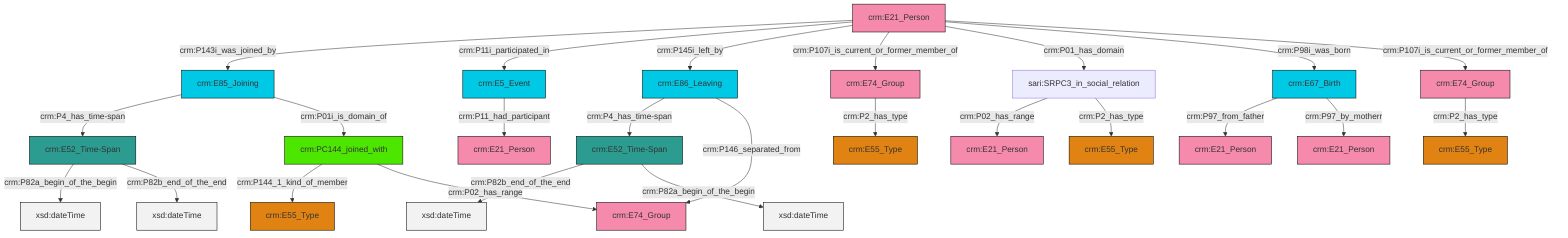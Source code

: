 graph TD
classDef Literal fill:#f2f2f2,stroke:#000000;
classDef CRM_Entity fill:#FFFFFF,stroke:#000000;
classDef Temporal_Entity fill:#00C9E6, stroke:#000000;
classDef Type fill:#E18312, stroke:#000000;
classDef Time-Span fill:#2C9C91, stroke:#000000;
classDef Appellation fill:#FFEB7F, stroke:#000000;
classDef Place fill:#008836, stroke:#000000;
classDef Persistent_Item fill:#B266B2, stroke:#000000;
classDef Conceptual_Object fill:#FFD700, stroke:#000000;
classDef Physical_Thing fill:#D2B48C, stroke:#000000;
classDef Actor fill:#f58aad, stroke:#000000;
classDef PC_Classes fill:#4ce600, stroke:#000000;
classDef Multi fill:#cccccc,stroke:#000000;

0["crm:E21_Person"]:::Actor -->|crm:P143i_was_joined_by| 1["crm:E85_Joining"]:::Temporal_Entity
2["crm:E74_Group"]:::Actor -->|crm:P2_has_type| 3["crm:E55_Type"]:::Type
4["crm:E74_Group"]:::Actor -->|crm:P2_has_type| 5["crm:E55_Type"]:::Type
8["crm:E52_Time-Span"]:::Time-Span -->|crm:P82a_begin_of_the_begin| 9[xsd:dateTime]:::Literal
14["crm:PC144_joined_with"]:::PC_Classes -->|crm:P144_1_kind_of_member| 15["crm:E55_Type"]:::Type
0["crm:E21_Person"]:::Actor -->|crm:P11i_participated_in| 16["crm:E5_Event"]:::Temporal_Entity
16["crm:E5_Event"]:::Temporal_Entity -->|crm:P11_had_participant| 6["crm:E21_Person"]:::Actor
19["crm:E67_Birth"]:::Temporal_Entity -->|crm:P97_from_father| 11["crm:E21_Person"]:::Actor
25["crm:E52_Time-Span"]:::Time-Span -->|crm:P82b_end_of_the_end| 26[xsd:dateTime]:::Literal
0["crm:E21_Person"]:::Actor -->|crm:P145i_left_by| 27["crm:E86_Leaving"]:::Temporal_Entity
0["crm:E21_Person"]:::Actor -->|crm:P107i_is_current_or_former_member_of| 2["crm:E74_Group"]:::Actor
1["crm:E85_Joining"]:::Temporal_Entity -->|crm:P4_has_time-span| 8["crm:E52_Time-Span"]:::Time-Span
28["sari:SRPC3_in_social_relation"]:::Default -->|crm:P02_has_range| 20["crm:E21_Person"]:::Actor
25["crm:E52_Time-Span"]:::Time-Span -->|crm:P82a_begin_of_the_begin| 29[xsd:dateTime]:::Literal
27["crm:E86_Leaving"]:::Temporal_Entity -->|crm:P4_has_time-span| 25["crm:E52_Time-Span"]:::Time-Span
27["crm:E86_Leaving"]:::Temporal_Entity -->|crm:P146_separated_from| 30["crm:E74_Group"]:::Actor
19["crm:E67_Birth"]:::Temporal_Entity -->|crm:P97_by_motherr| 31["crm:E21_Person"]:::Actor
0["crm:E21_Person"]:::Actor -->|crm:P01_has_domain| 28["sari:SRPC3_in_social_relation"]:::Default
1["crm:E85_Joining"]:::Temporal_Entity -->|crm:P01i_is_domain_of| 14["crm:PC144_joined_with"]:::PC_Classes
0["crm:E21_Person"]:::Actor -->|crm:P98i_was_born| 19["crm:E67_Birth"]:::Temporal_Entity
28["sari:SRPC3_in_social_relation"]:::Default -->|crm:P2_has_type| 37["crm:E55_Type"]:::Type
8["crm:E52_Time-Span"]:::Time-Span -->|crm:P82b_end_of_the_end| 42[xsd:dateTime]:::Literal
0["crm:E21_Person"]:::Actor -->|crm:P107i_is_current_or_former_member_of| 4["crm:E74_Group"]:::Actor
14["crm:PC144_joined_with"]:::PC_Classes -->|crm:P02_has_range| 30["crm:E74_Group"]:::Actor